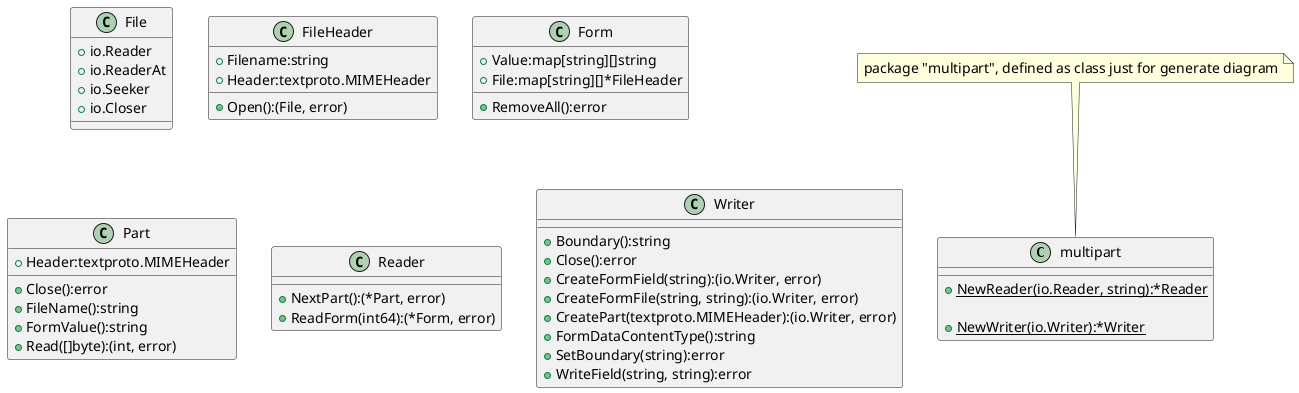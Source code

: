 @startuml
skinparam {
	defaultFontName Tohama
	defaultFontSize 14
}

class multipart {
	+{static} NewReader(io.Reader, string):*Reader

	+{static} NewWriter(io.Writer):*Writer
}

class File {
	+io.Reader
	+io.ReaderAt
	+io.Seeker
	+io.Closer
}

class FileHeader {
	+Filename:string
	+Header:textproto.MIMEHeader

	+Open():(File, error)
}

class Form {
	+Value:map[string][]string
	+File:map[string][]*FileHeader

	+RemoveAll():error
}

class Part {
	+Header:textproto.MIMEHeader

	+Close():error
	+FileName():string
	+FormValue():string
	+Read([]byte):(int, error)
}

class Reader {
	+NextPart():(*Part, error)
	+ReadForm(int64):(*Form, error)
}

class Writer {
	+Boundary():string
	+Close():error
	+CreateFormField(string):(io.Writer, error)
	+CreateFormFile(string, string):(io.Writer, error)
	+CreatePart(textproto.MIMEHeader):(io.Writer, error)
	+FormDataContentType():string
	+SetBoundary(string):error
	+WriteField(string, string):error
}

note top of multipart: package "multipart", defined as class just for generate diagram

@enduml
